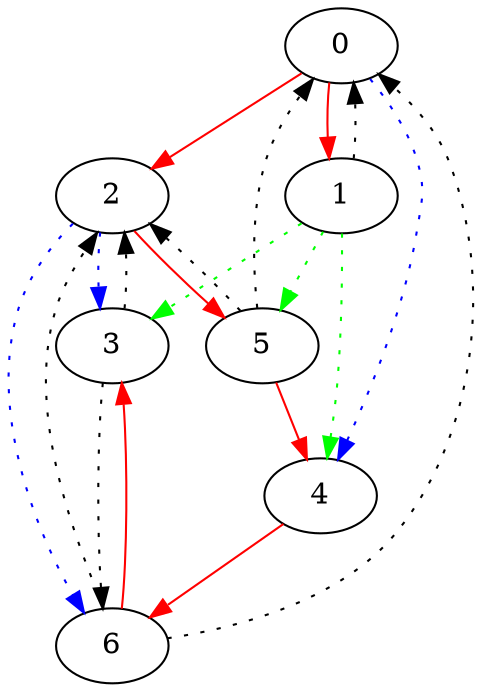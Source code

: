 digraph one {
0 -> 2 [color=red];0 -> 1 [color=red];0 -> 4 [color=blue][style=dotted];1 -> 4 [color=green][style=dotted] ;1 -> 0 [color=black][style=dotted];1 -> 3 [color=green][style=dotted] ;1 -> 5 [color=green][style=dotted] ;2 -> 5 [color=red];2 -> 6 [color=blue][style=dotted];2 -> 3 [color=blue][style=dotted];3 -> 2 [color=black][style=dotted];3 -> 6 [color=black][style=dotted];4 -> 6 [color=red];5 -> 2 [color=black][style=dotted];5 -> 0 [color=black][style=dotted];5 -> 4 [color=red];6 -> 3 [color=red];6 -> 0 [color=black][style=dotted];6 -> 2 [color=black][style=dotted]; }